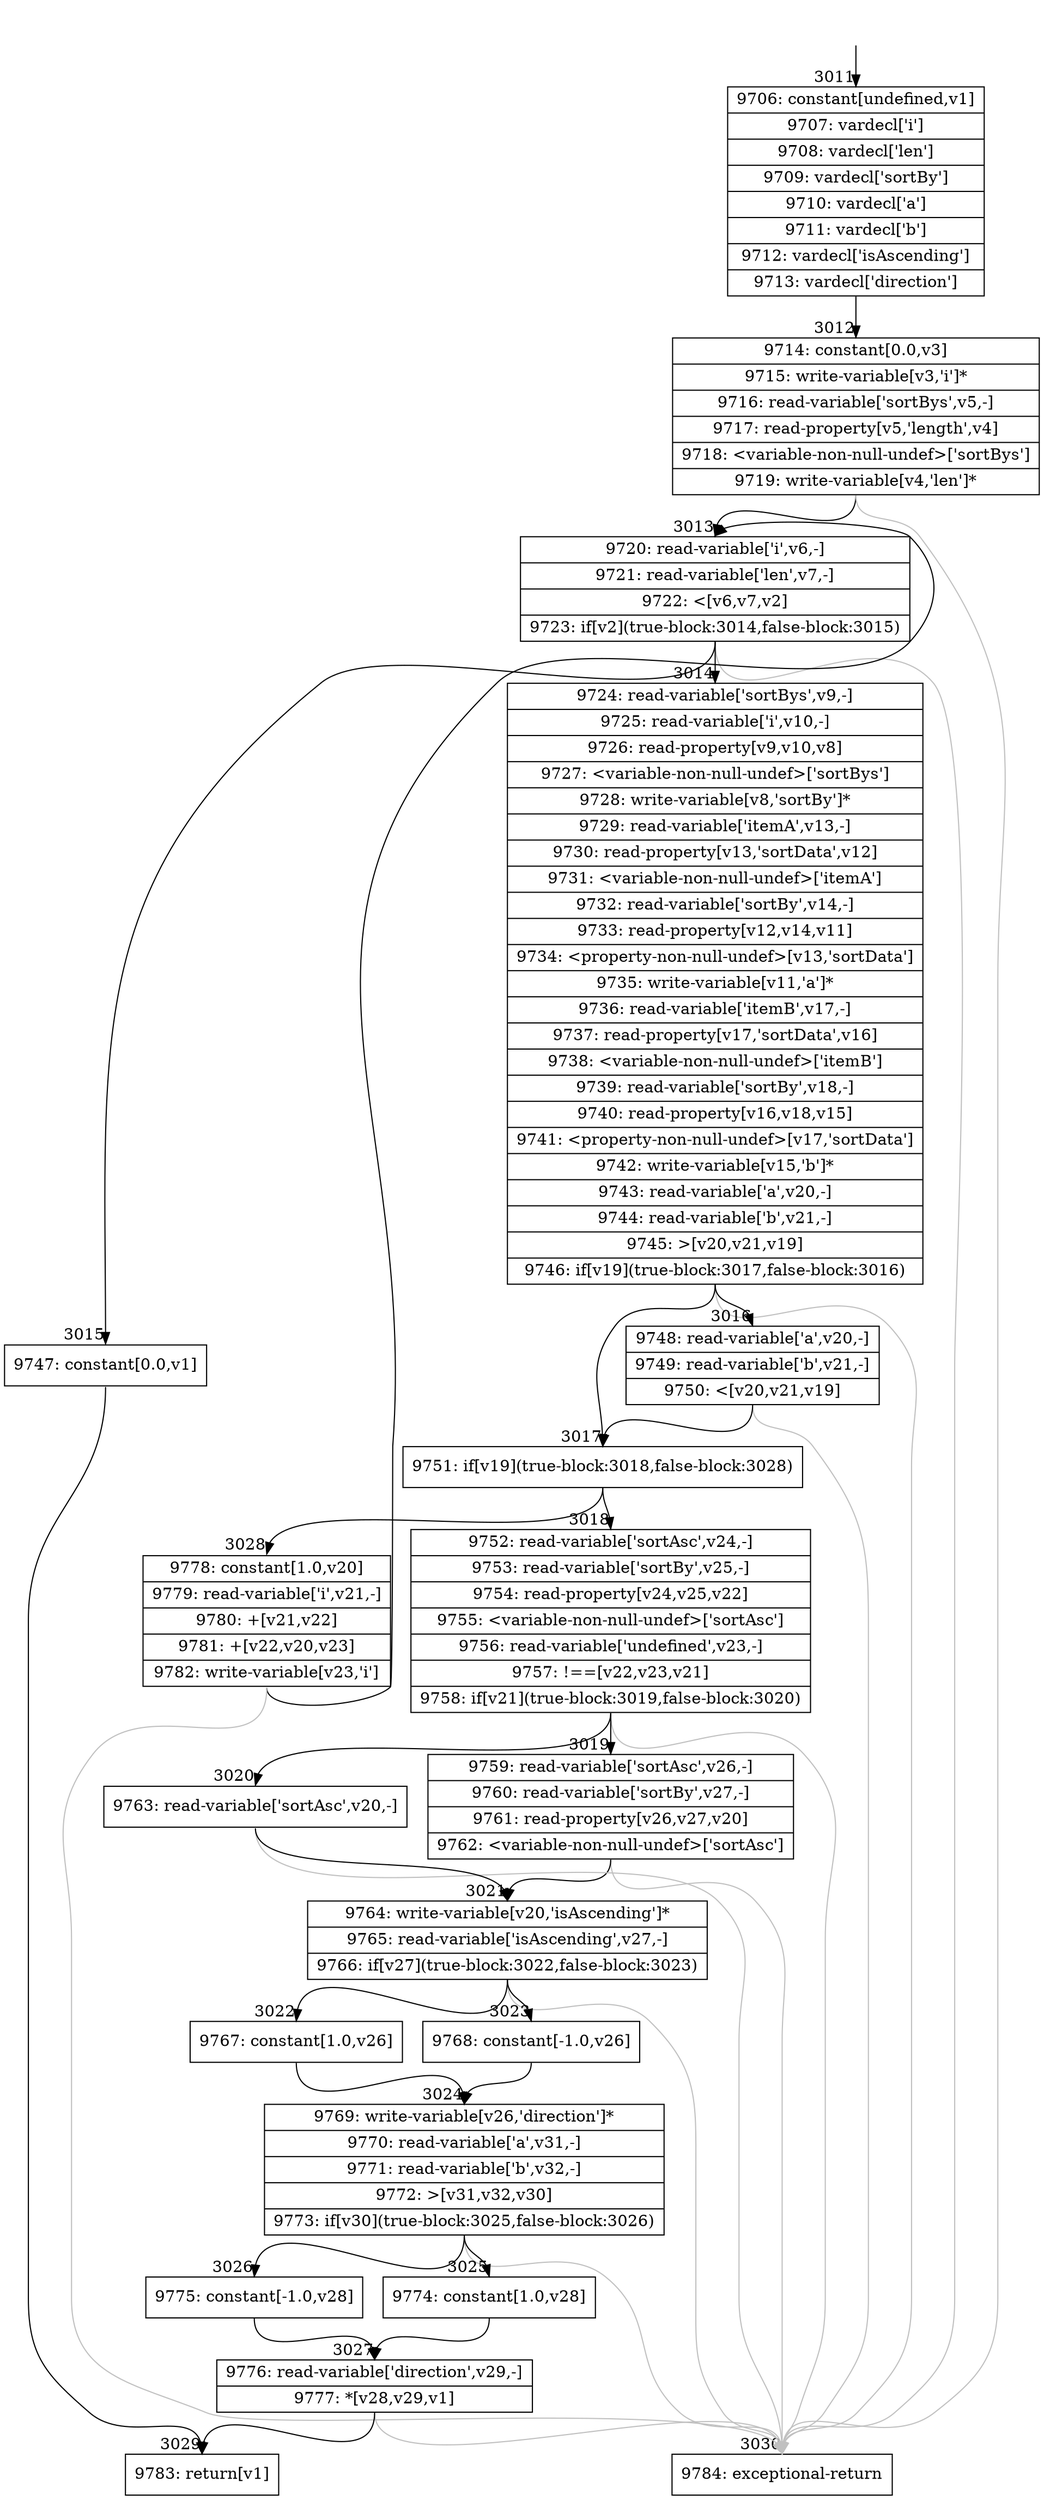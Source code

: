 digraph {
rankdir="TD"
BB_entry284[shape=none,label=""];
BB_entry284 -> BB3011 [tailport=s, headport=n, headlabel="    3011"]
BB3011 [shape=record label="{9706: constant[undefined,v1]|9707: vardecl['i']|9708: vardecl['len']|9709: vardecl['sortBy']|9710: vardecl['a']|9711: vardecl['b']|9712: vardecl['isAscending']|9713: vardecl['direction']}" ] 
BB3011 -> BB3012 [tailport=s, headport=n, headlabel="      3012"]
BB3012 [shape=record label="{9714: constant[0.0,v3]|9715: write-variable[v3,'i']*|9716: read-variable['sortBys',v5,-]|9717: read-property[v5,'length',v4]|9718: \<variable-non-null-undef\>['sortBys']|9719: write-variable[v4,'len']*}" ] 
BB3012 -> BB3013 [tailport=s, headport=n, headlabel="      3013"]
BB3012 -> BB3030 [tailport=s, headport=n, color=gray, headlabel="      3030"]
BB3013 [shape=record label="{9720: read-variable['i',v6,-]|9721: read-variable['len',v7,-]|9722: \<[v6,v7,v2]|9723: if[v2](true-block:3014,false-block:3015)}" ] 
BB3013 -> BB3014 [tailport=s, headport=n, headlabel="      3014"]
BB3013 -> BB3015 [tailport=s, headport=n, headlabel="      3015"]
BB3013 -> BB3030 [tailport=s, headport=n, color=gray]
BB3014 [shape=record label="{9724: read-variable['sortBys',v9,-]|9725: read-variable['i',v10,-]|9726: read-property[v9,v10,v8]|9727: \<variable-non-null-undef\>['sortBys']|9728: write-variable[v8,'sortBy']*|9729: read-variable['itemA',v13,-]|9730: read-property[v13,'sortData',v12]|9731: \<variable-non-null-undef\>['itemA']|9732: read-variable['sortBy',v14,-]|9733: read-property[v12,v14,v11]|9734: \<property-non-null-undef\>[v13,'sortData']|9735: write-variable[v11,'a']*|9736: read-variable['itemB',v17,-]|9737: read-property[v17,'sortData',v16]|9738: \<variable-non-null-undef\>['itemB']|9739: read-variable['sortBy',v18,-]|9740: read-property[v16,v18,v15]|9741: \<property-non-null-undef\>[v17,'sortData']|9742: write-variable[v15,'b']*|9743: read-variable['a',v20,-]|9744: read-variable['b',v21,-]|9745: \>[v20,v21,v19]|9746: if[v19](true-block:3017,false-block:3016)}" ] 
BB3014 -> BB3017 [tailport=s, headport=n, headlabel="      3017"]
BB3014 -> BB3016 [tailport=s, headport=n, headlabel="      3016"]
BB3014 -> BB3030 [tailport=s, headport=n, color=gray]
BB3015 [shape=record label="{9747: constant[0.0,v1]}" ] 
BB3015 -> BB3029 [tailport=s, headport=n, headlabel="      3029"]
BB3016 [shape=record label="{9748: read-variable['a',v20,-]|9749: read-variable['b',v21,-]|9750: \<[v20,v21,v19]}" ] 
BB3016 -> BB3017 [tailport=s, headport=n]
BB3016 -> BB3030 [tailport=s, headport=n, color=gray]
BB3017 [shape=record label="{9751: if[v19](true-block:3018,false-block:3028)}" ] 
BB3017 -> BB3018 [tailport=s, headport=n, headlabel="      3018"]
BB3017 -> BB3028 [tailport=s, headport=n, headlabel="      3028"]
BB3018 [shape=record label="{9752: read-variable['sortAsc',v24,-]|9753: read-variable['sortBy',v25,-]|9754: read-property[v24,v25,v22]|9755: \<variable-non-null-undef\>['sortAsc']|9756: read-variable['undefined',v23,-]|9757: !==[v22,v23,v21]|9758: if[v21](true-block:3019,false-block:3020)}" ] 
BB3018 -> BB3019 [tailport=s, headport=n, headlabel="      3019"]
BB3018 -> BB3020 [tailport=s, headport=n, headlabel="      3020"]
BB3018 -> BB3030 [tailport=s, headport=n, color=gray]
BB3019 [shape=record label="{9759: read-variable['sortAsc',v26,-]|9760: read-variable['sortBy',v27,-]|9761: read-property[v26,v27,v20]|9762: \<variable-non-null-undef\>['sortAsc']}" ] 
BB3019 -> BB3021 [tailport=s, headport=n, headlabel="      3021"]
BB3019 -> BB3030 [tailport=s, headport=n, color=gray]
BB3020 [shape=record label="{9763: read-variable['sortAsc',v20,-]}" ] 
BB3020 -> BB3021 [tailport=s, headport=n]
BB3020 -> BB3030 [tailport=s, headport=n, color=gray]
BB3021 [shape=record label="{9764: write-variable[v20,'isAscending']*|9765: read-variable['isAscending',v27,-]|9766: if[v27](true-block:3022,false-block:3023)}" ] 
BB3021 -> BB3022 [tailport=s, headport=n, headlabel="      3022"]
BB3021 -> BB3023 [tailport=s, headport=n, headlabel="      3023"]
BB3021 -> BB3030 [tailport=s, headport=n, color=gray]
BB3022 [shape=record label="{9767: constant[1.0,v26]}" ] 
BB3022 -> BB3024 [tailport=s, headport=n, headlabel="      3024"]
BB3023 [shape=record label="{9768: constant[-1.0,v26]}" ] 
BB3023 -> BB3024 [tailport=s, headport=n]
BB3024 [shape=record label="{9769: write-variable[v26,'direction']*|9770: read-variable['a',v31,-]|9771: read-variable['b',v32,-]|9772: \>[v31,v32,v30]|9773: if[v30](true-block:3025,false-block:3026)}" ] 
BB3024 -> BB3025 [tailport=s, headport=n, headlabel="      3025"]
BB3024 -> BB3026 [tailport=s, headport=n, headlabel="      3026"]
BB3024 -> BB3030 [tailport=s, headport=n, color=gray]
BB3025 [shape=record label="{9774: constant[1.0,v28]}" ] 
BB3025 -> BB3027 [tailport=s, headport=n, headlabel="      3027"]
BB3026 [shape=record label="{9775: constant[-1.0,v28]}" ] 
BB3026 -> BB3027 [tailport=s, headport=n]
BB3027 [shape=record label="{9776: read-variable['direction',v29,-]|9777: *[v28,v29,v1]}" ] 
BB3027 -> BB3029 [tailport=s, headport=n]
BB3027 -> BB3030 [tailport=s, headport=n, color=gray]
BB3028 [shape=record label="{9778: constant[1.0,v20]|9779: read-variable['i',v21,-]|9780: +[v21,v22]|9781: +[v22,v20,v23]|9782: write-variable[v23,'i']}" ] 
BB3028 -> BB3013 [tailport=s, headport=n]
BB3028 -> BB3030 [tailport=s, headport=n, color=gray]
BB3029 [shape=record label="{9783: return[v1]}" ] 
BB3030 [shape=record label="{9784: exceptional-return}" ] 
//#$~ 4077
}
